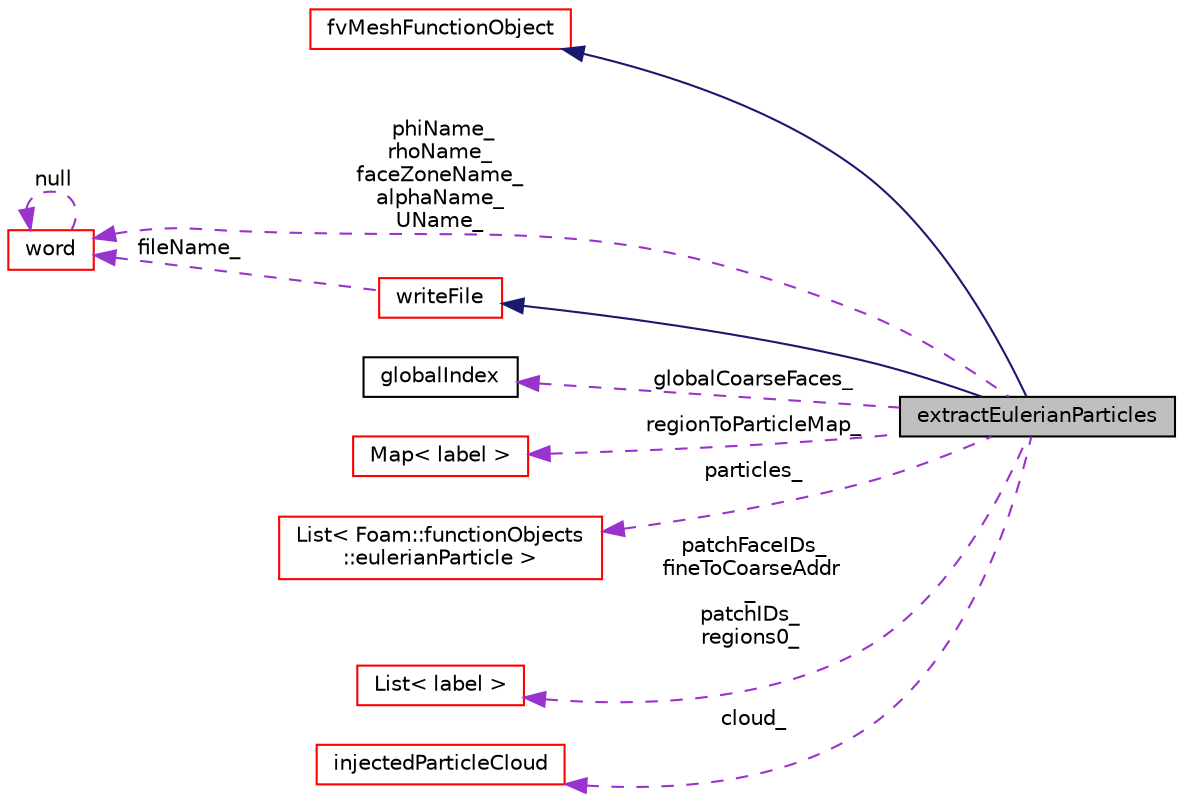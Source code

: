 digraph "extractEulerianParticles"
{
  bgcolor="transparent";
  edge [fontname="Helvetica",fontsize="10",labelfontname="Helvetica",labelfontsize="10"];
  node [fontname="Helvetica",fontsize="10",shape=record];
  rankdir="LR";
  Node1 [label="extractEulerianParticles",height=0.2,width=0.4,color="black", fillcolor="grey75", style="filled" fontcolor="black"];
  Node2 -> Node1 [dir="back",color="midnightblue",fontsize="10",style="solid",fontname="Helvetica"];
  Node2 [label="fvMeshFunctionObject",height=0.2,width=0.4,color="red",URL="$classFoam_1_1functionObjects_1_1fvMeshFunctionObject.html",tooltip="Specialization of Foam::functionObject for an Foam::fvMesh, providing a reference to the Foam::fvMesh..."];
  Node3 -> Node1 [dir="back",color="midnightblue",fontsize="10",style="solid",fontname="Helvetica"];
  Node3 [label="writeFile",height=0.2,width=0.4,color="red",URL="$classFoam_1_1functionObjects_1_1writeFile.html",tooltip="functionObject base class for writing single files "];
  Node4 -> Node3 [dir="back",color="darkorchid3",fontsize="10",style="dashed",label=" fileName_" ,fontname="Helvetica"];
  Node4 [label="word",height=0.2,width=0.4,color="red",URL="$classFoam_1_1word.html",tooltip="A class for handling words, derived from Foam::string. "];
  Node4 -> Node4 [dir="back",color="darkorchid3",fontsize="10",style="dashed",label=" null" ,fontname="Helvetica"];
  Node5 -> Node1 [dir="back",color="darkorchid3",fontsize="10",style="dashed",label=" globalCoarseFaces_" ,fontname="Helvetica"];
  Node5 [label="globalIndex",height=0.2,width=0.4,color="black",URL="$classFoam_1_1globalIndex.html",tooltip="Calculates a unique integer (label so might not have enough room - 2G max) for processor + local inde..."];
  Node6 -> Node1 [dir="back",color="darkorchid3",fontsize="10",style="dashed",label=" regionToParticleMap_" ,fontname="Helvetica"];
  Node6 [label="Map\< label \>",height=0.2,width=0.4,color="red",URL="$classFoam_1_1Map.html"];
  Node7 -> Node1 [dir="back",color="darkorchid3",fontsize="10",style="dashed",label=" particles_" ,fontname="Helvetica"];
  Node7 [label="List\< Foam::functionObjects\l::eulerianParticle \>",height=0.2,width=0.4,color="red",URL="$classFoam_1_1List.html"];
  Node8 -> Node1 [dir="back",color="darkorchid3",fontsize="10",style="dashed",label=" patchFaceIDs_\nfineToCoarseAddr\l_\npatchIDs_\nregions0_" ,fontname="Helvetica"];
  Node8 [label="List\< label \>",height=0.2,width=0.4,color="red",URL="$classFoam_1_1List.html"];
  Node4 -> Node1 [dir="back",color="darkorchid3",fontsize="10",style="dashed",label=" phiName_\nrhoName_\nfaceZoneName_\nalphaName_\nUName_" ,fontname="Helvetica"];
  Node9 -> Node1 [dir="back",color="darkorchid3",fontsize="10",style="dashed",label=" cloud_" ,fontname="Helvetica"];
  Node9 [label="injectedParticleCloud",height=0.2,width=0.4,color="red",URL="$classFoam_1_1injectedParticleCloud.html"];
}
